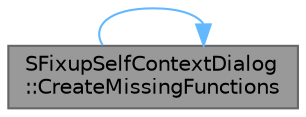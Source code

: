 digraph "SFixupSelfContextDialog::CreateMissingFunctions"
{
 // INTERACTIVE_SVG=YES
 // LATEX_PDF_SIZE
  bgcolor="transparent";
  edge [fontname=Helvetica,fontsize=10,labelfontname=Helvetica,labelfontsize=10];
  node [fontname=Helvetica,fontsize=10,shape=box,height=0.2,width=0.4];
  rankdir="LR";
  Node1 [id="Node000001",label="SFixupSelfContextDialog\l::CreateMissingFunctions",height=0.2,width=0.4,color="gray40", fillcolor="grey60", style="filled", fontcolor="black",tooltip="Creates the missing function or event in the blueprint we are copying to."];
  Node1 -> Node1 [id="edge1_Node000001_Node000001",color="steelblue1",style="solid",tooltip=" "];
}
